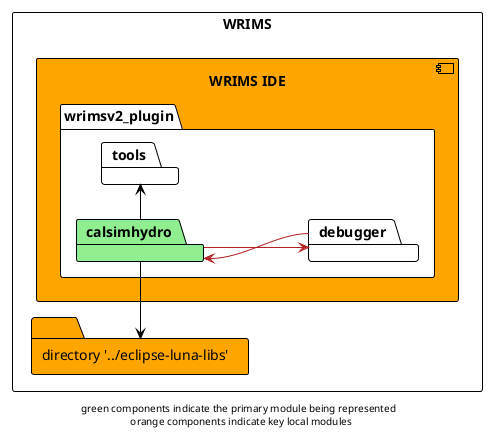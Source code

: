 @startuml

!theme plain
left to right direction
skinparam linetype ortho

rectangle WRIMS {
    component wrims-ide as "WRIMS IDE" #orange {
        package wrimsv2_plugin {
            package calsimhydro#lightgreen
            package tools
            package debugger
        }
    }

    folder luna_libs as "directory '../eclipse-luna-libs'" #orange
}
calsimhydro -l-> luna_libs
calsimhydro -r-> tools
calsimhydro --> debugger #firebrick

debugger -> calsimhydro #firebrick

footer "green components indicate the primary module being represented \n orange components indicate key local modules"
@enduml
